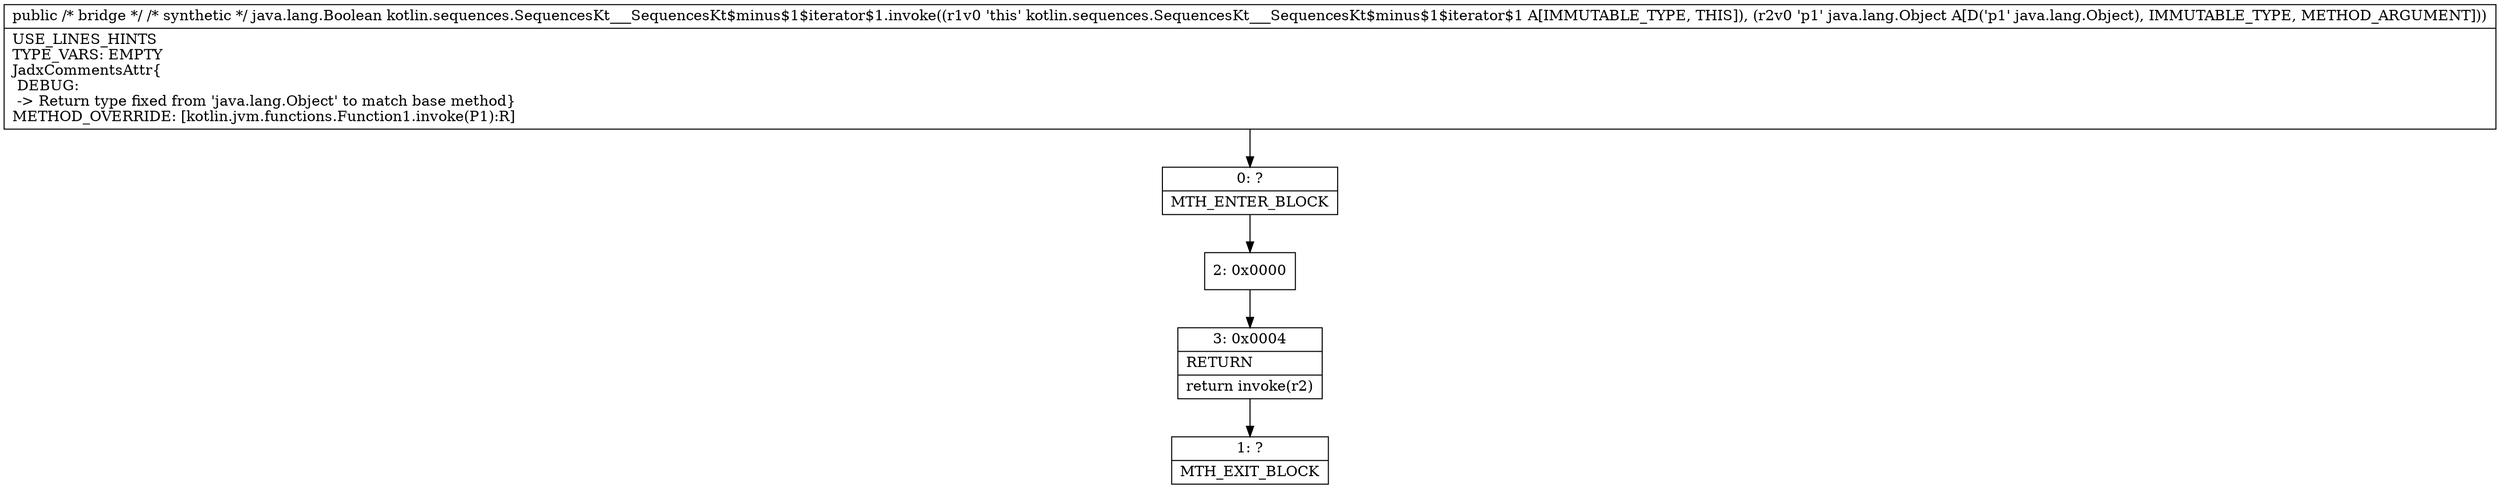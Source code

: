 digraph "CFG forkotlin.sequences.SequencesKt___SequencesKt$minus$1$iterator$1.invoke(Ljava\/lang\/Object;)Ljava\/lang\/Object;" {
Node_0 [shape=record,label="{0\:\ ?|MTH_ENTER_BLOCK\l}"];
Node_2 [shape=record,label="{2\:\ 0x0000}"];
Node_3 [shape=record,label="{3\:\ 0x0004|RETURN\l|return invoke(r2)\l}"];
Node_1 [shape=record,label="{1\:\ ?|MTH_EXIT_BLOCK\l}"];
MethodNode[shape=record,label="{public \/* bridge *\/ \/* synthetic *\/ java.lang.Boolean kotlin.sequences.SequencesKt___SequencesKt$minus$1$iterator$1.invoke((r1v0 'this' kotlin.sequences.SequencesKt___SequencesKt$minus$1$iterator$1 A[IMMUTABLE_TYPE, THIS]), (r2v0 'p1' java.lang.Object A[D('p1' java.lang.Object), IMMUTABLE_TYPE, METHOD_ARGUMENT]))  | USE_LINES_HINTS\lTYPE_VARS: EMPTY\lJadxCommentsAttr\{\l DEBUG: \l \-\> Return type fixed from 'java.lang.Object' to match base method\}\lMETHOD_OVERRIDE: [kotlin.jvm.functions.Function1.invoke(P1):R]\l}"];
MethodNode -> Node_0;Node_0 -> Node_2;
Node_2 -> Node_3;
Node_3 -> Node_1;
}

